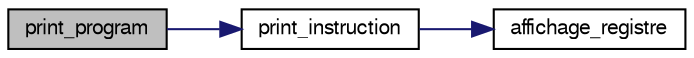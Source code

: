 digraph "print_program"
{
  edge [fontname="FreeSans",fontsize="10",labelfontname="FreeSans",labelfontsize="10"];
  node [fontname="FreeSans",fontsize="10",shape=record];
  rankdir="LR";
  Node1 [label="print_program",height=0.2,width=0.4,color="black", fillcolor="grey75", style="filled" fontcolor="black"];
  Node1 -> Node2 [color="midnightblue",fontsize="10",style="solid",fontname="FreeSans"];
  Node2 [label="print_instruction",height=0.2,width=0.4,color="black", fillcolor="white", style="filled",URL="$instruction_8c.html#a437080d5e8c504588a47d0dba468492f",tooltip="affiche une instruction sous forme lisible "];
  Node2 -> Node3 [color="midnightblue",fontsize="10",style="solid",fontname="FreeSans"];
  Node3 [label="affichage_registre",height=0.2,width=0.4,color="black", fillcolor="white", style="filled",URL="$instruction_8c.html#af0f58cfbd0ee82026e01d21fe68a3c4e"];
}
